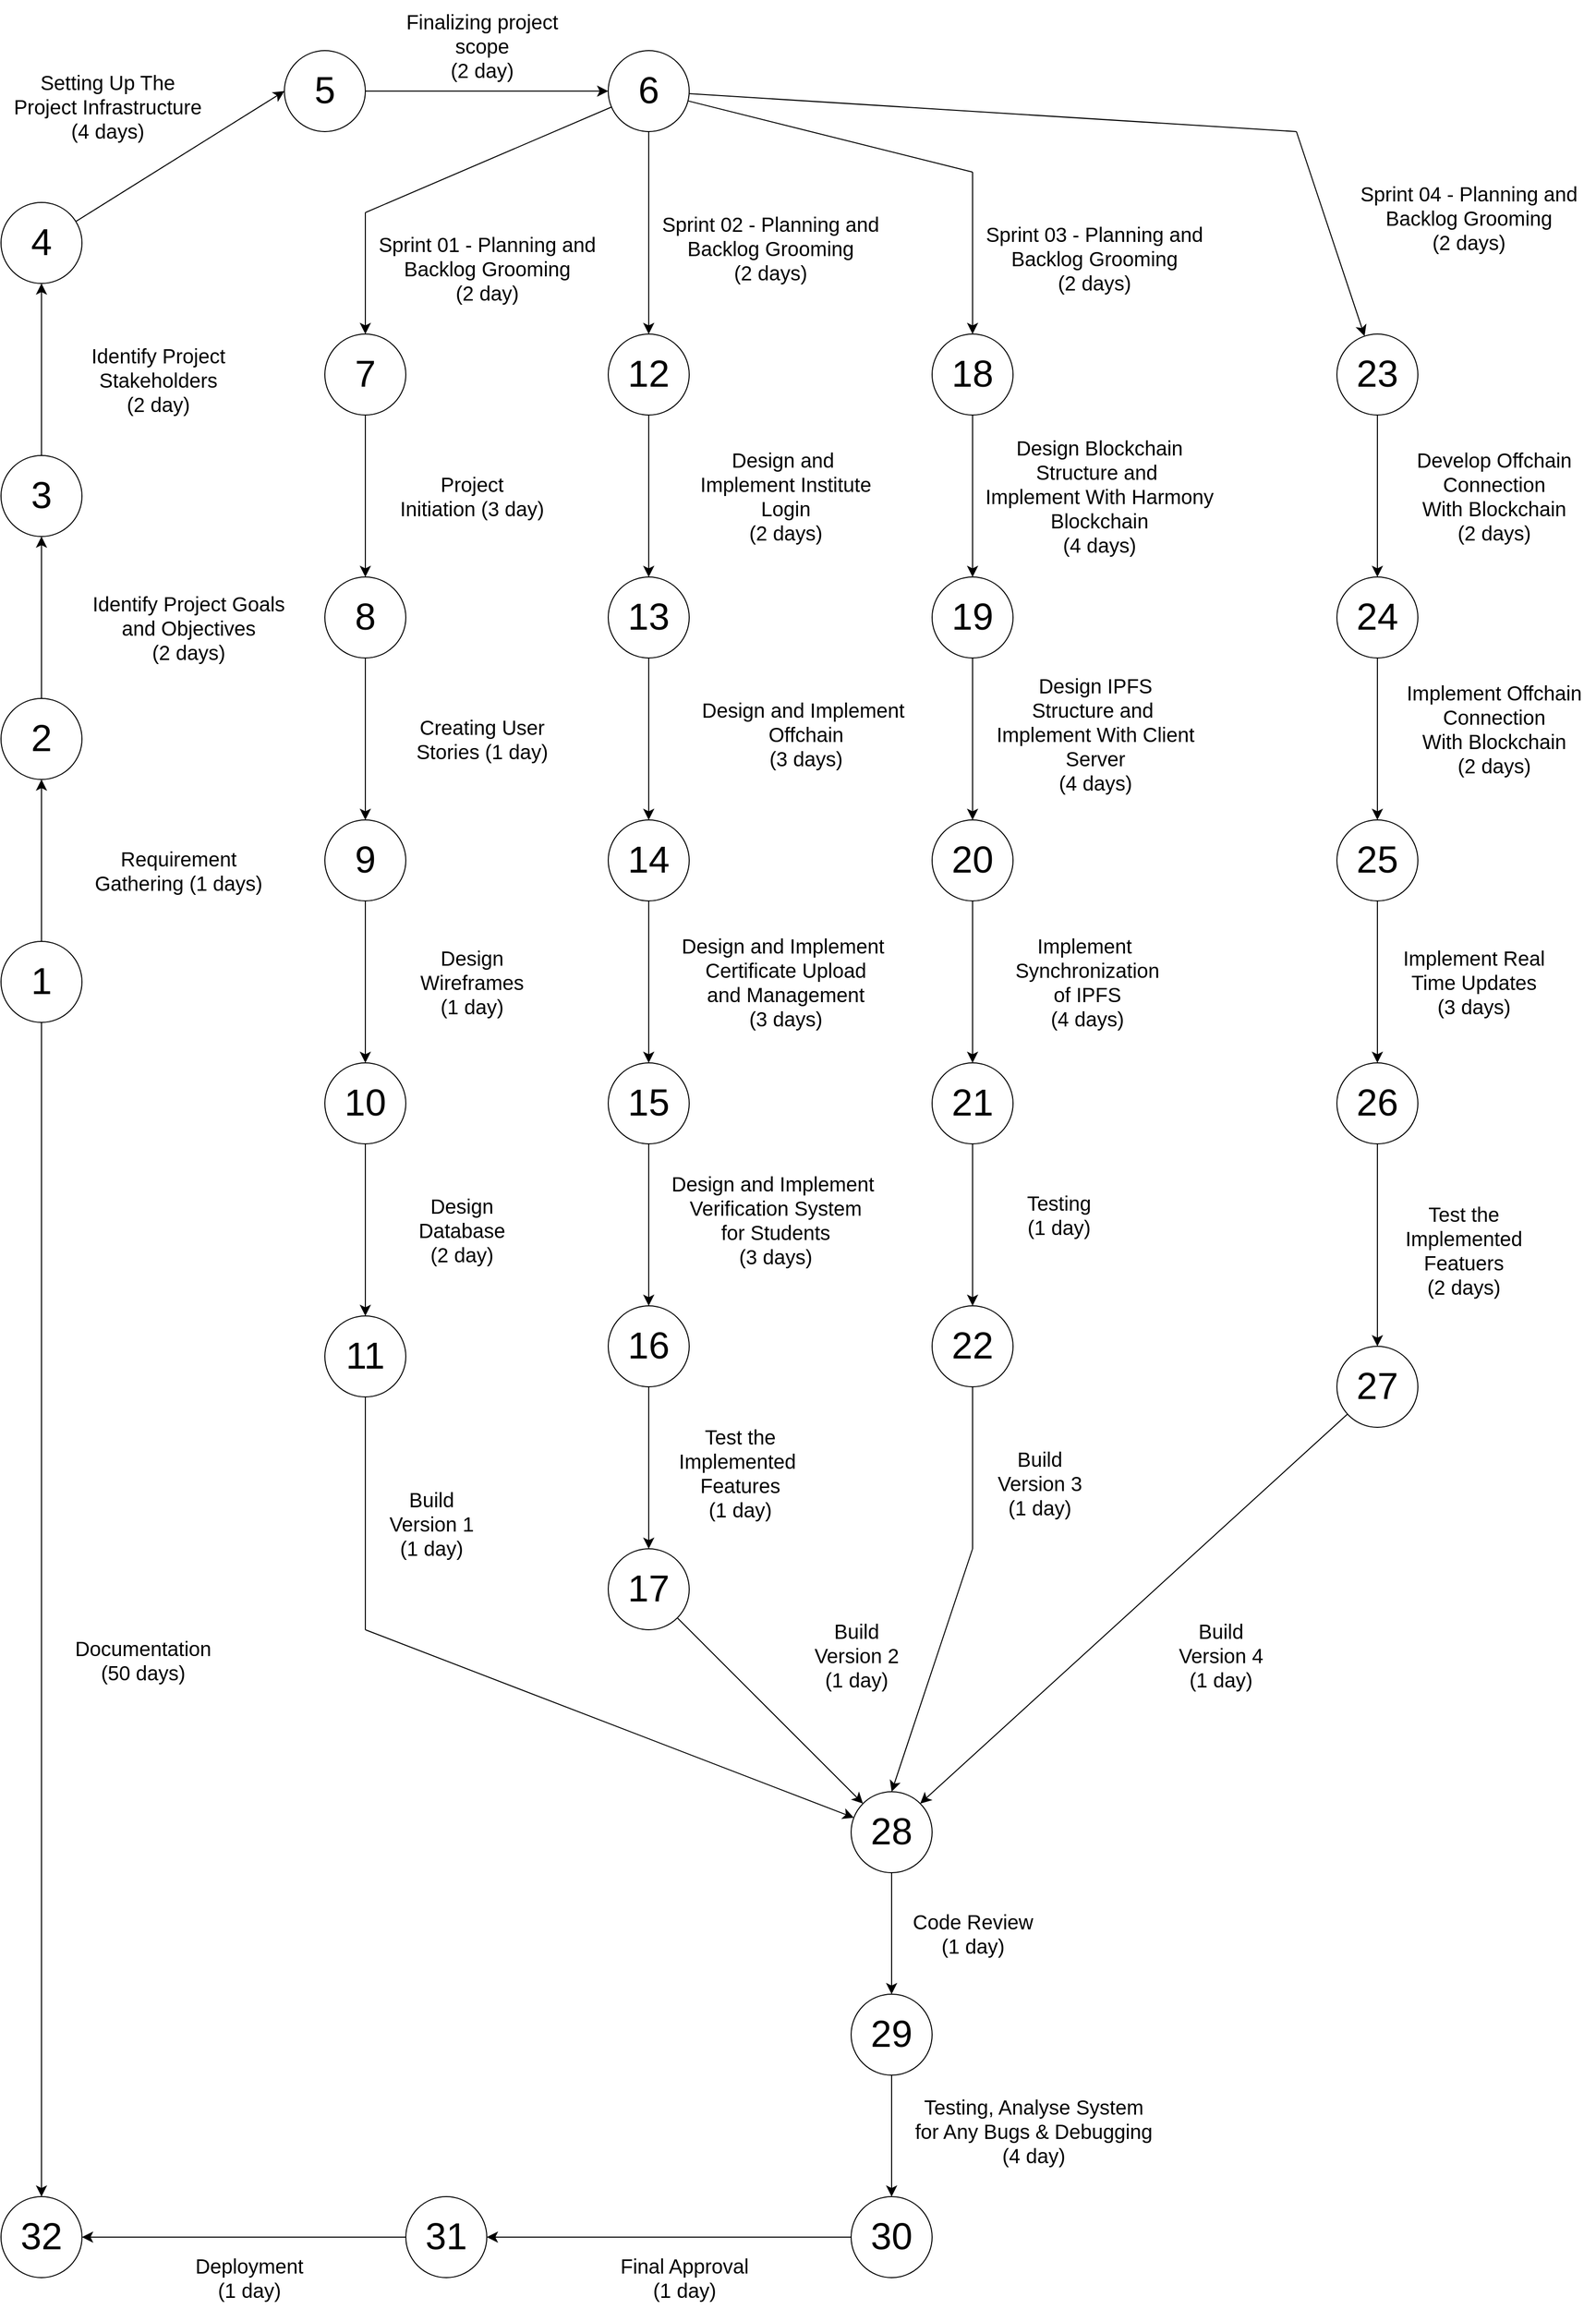 <mxfile version="23.1.5" type="device">
  <diagram name="Page-1" id="cSVAFNxTVJS2mxv3rs1R">
    <mxGraphModel dx="3585" dy="2490" grid="1" gridSize="10" guides="1" tooltips="1" connect="1" arrows="1" fold="1" page="0" pageScale="1" pageWidth="1400" pageHeight="850" math="0" shadow="0">
      <root>
        <mxCell id="0" />
        <mxCell id="1" parent="0" />
        <mxCell id="NILFLuNYxO4apskMM7i6-3" style="edgeStyle=none;curved=1;rounded=0;orthogonalLoop=1;jettySize=auto;html=1;entryX=0.5;entryY=1;entryDx=0;entryDy=0;fontSize=12;startSize=8;endSize=8;" parent="1" source="NILFLuNYxO4apskMM7i6-1" target="NILFLuNYxO4apskMM7i6-2" edge="1">
          <mxGeometry relative="1" as="geometry" />
        </mxCell>
        <mxCell id="NILFLuNYxO4apskMM7i6-1" value="&lt;font style=&quot;font-size: 37px;&quot;&gt;1&lt;/font&gt;" style="ellipse;whiteSpace=wrap;html=1;aspect=fixed;" parent="1" vertex="1">
          <mxGeometry x="320" y="560" width="80" height="80" as="geometry" />
        </mxCell>
        <mxCell id="NILFLuNYxO4apskMM7i6-6" style="edgeStyle=none;curved=1;rounded=0;orthogonalLoop=1;jettySize=auto;html=1;entryX=0.5;entryY=1;entryDx=0;entryDy=0;fontSize=12;startSize=8;endSize=8;" parent="1" source="NILFLuNYxO4apskMM7i6-2" target="NILFLuNYxO4apskMM7i6-5" edge="1">
          <mxGeometry relative="1" as="geometry" />
        </mxCell>
        <mxCell id="NILFLuNYxO4apskMM7i6-2" value="&lt;font style=&quot;font-size: 37px;&quot;&gt;2&lt;/font&gt;" style="ellipse;whiteSpace=wrap;html=1;aspect=fixed;" parent="1" vertex="1">
          <mxGeometry x="320" y="320" width="80" height="80" as="geometry" />
        </mxCell>
        <mxCell id="NILFLuNYxO4apskMM7i6-4" value="&lt;font style=&quot;font-size: 20px;&quot;&gt;Requirement &lt;br&gt;Gathering (1 days)&lt;/font&gt;" style="text;html=1;align=center;verticalAlign=middle;resizable=0;points=[];autosize=1;strokeColor=none;fillColor=none;fontSize=16;" parent="1" vertex="1">
          <mxGeometry x="400" y="460" width="190" height="60" as="geometry" />
        </mxCell>
        <mxCell id="NILFLuNYxO4apskMM7i6-9" style="edgeStyle=none;curved=1;rounded=0;orthogonalLoop=1;jettySize=auto;html=1;entryX=0.5;entryY=1;entryDx=0;entryDy=0;fontSize=12;startSize=8;endSize=8;" parent="1" source="NILFLuNYxO4apskMM7i6-5" target="NILFLuNYxO4apskMM7i6-8" edge="1">
          <mxGeometry relative="1" as="geometry" />
        </mxCell>
        <mxCell id="NILFLuNYxO4apskMM7i6-5" value="&lt;font style=&quot;font-size: 37px;&quot;&gt;3&lt;/font&gt;" style="ellipse;whiteSpace=wrap;html=1;aspect=fixed;" parent="1" vertex="1">
          <mxGeometry x="320" y="80" width="80" height="80" as="geometry" />
        </mxCell>
        <mxCell id="NILFLuNYxO4apskMM7i6-7" value="&lt;font style=&quot;font-size: 20px;&quot;&gt;Identify Project Goals&lt;br&gt;and Objectives &lt;br&gt;(2 days)&lt;/font&gt;" style="text;html=1;align=center;verticalAlign=middle;resizable=0;points=[];autosize=1;strokeColor=none;fillColor=none;fontSize=16;" parent="1" vertex="1">
          <mxGeometry x="400" y="205" width="210" height="90" as="geometry" />
        </mxCell>
        <mxCell id="NILFLuNYxO4apskMM7i6-12" style="edgeStyle=none;curved=1;rounded=0;orthogonalLoop=1;jettySize=auto;html=1;entryX=0;entryY=0.5;entryDx=0;entryDy=0;fontSize=12;startSize=8;endSize=8;" parent="1" source="NILFLuNYxO4apskMM7i6-8" target="NILFLuNYxO4apskMM7i6-11" edge="1">
          <mxGeometry relative="1" as="geometry" />
        </mxCell>
        <mxCell id="NILFLuNYxO4apskMM7i6-8" value="&lt;font style=&quot;font-size: 37px;&quot;&gt;4&lt;br&gt;&lt;/font&gt;" style="ellipse;whiteSpace=wrap;html=1;aspect=fixed;" parent="1" vertex="1">
          <mxGeometry x="320" y="-170" width="80" height="80" as="geometry" />
        </mxCell>
        <mxCell id="NILFLuNYxO4apskMM7i6-10" value="&lt;font style=&quot;font-size: 20px;&quot;&gt;Identify Project &lt;br&gt;Stakeholders &lt;br&gt;(2 day)&lt;/font&gt;" style="text;html=1;align=center;verticalAlign=middle;resizable=0;points=[];autosize=1;strokeColor=none;fillColor=none;fontSize=16;" parent="1" vertex="1">
          <mxGeometry x="395" y="-40" width="160" height="90" as="geometry" />
        </mxCell>
        <mxCell id="NILFLuNYxO4apskMM7i6-15" style="edgeStyle=none;curved=1;rounded=0;orthogonalLoop=1;jettySize=auto;html=1;entryX=0;entryY=0.5;entryDx=0;entryDy=0;fontSize=12;startSize=8;endSize=8;" parent="1" source="NILFLuNYxO4apskMM7i6-11" target="NILFLuNYxO4apskMM7i6-14" edge="1">
          <mxGeometry relative="1" as="geometry" />
        </mxCell>
        <mxCell id="NILFLuNYxO4apskMM7i6-11" value="&lt;font style=&quot;font-size: 37px;&quot;&gt;5&lt;br&gt;&lt;/font&gt;" style="ellipse;whiteSpace=wrap;html=1;aspect=fixed;" parent="1" vertex="1">
          <mxGeometry x="600" y="-320" width="80" height="80" as="geometry" />
        </mxCell>
        <mxCell id="NILFLuNYxO4apskMM7i6-13" value="&lt;font style=&quot;font-size: 20px;&quot;&gt;Setting Up The &lt;br&gt;Project Infrastructure &lt;br&gt;(4 days)&lt;/font&gt;" style="text;html=1;align=center;verticalAlign=middle;resizable=0;points=[];autosize=1;strokeColor=none;fillColor=none;fontSize=16;" parent="1" vertex="1">
          <mxGeometry x="320" y="-310" width="210" height="90" as="geometry" />
        </mxCell>
        <mxCell id="NILFLuNYxO4apskMM7i6-22" style="edgeStyle=none;curved=1;rounded=0;orthogonalLoop=1;jettySize=auto;html=1;fontSize=12;startSize=8;endSize=8;endArrow=none;endFill=0;" parent="1" source="NILFLuNYxO4apskMM7i6-14" edge="1">
          <mxGeometry relative="1" as="geometry">
            <mxPoint x="680" y="-160" as="targetPoint" />
          </mxGeometry>
        </mxCell>
        <mxCell id="NILFLuNYxO4apskMM7i6-42" style="edgeStyle=none;curved=1;rounded=0;orthogonalLoop=1;jettySize=auto;html=1;entryX=0.5;entryY=0;entryDx=0;entryDy=0;fontSize=12;startSize=8;endSize=8;" parent="1" source="NILFLuNYxO4apskMM7i6-14" target="NILFLuNYxO4apskMM7i6-41" edge="1">
          <mxGeometry relative="1" as="geometry" />
        </mxCell>
        <mxCell id="NILFLuNYxO4apskMM7i6-57" style="edgeStyle=none;curved=1;rounded=0;orthogonalLoop=1;jettySize=auto;html=1;fontSize=12;startSize=8;endSize=8;endArrow=none;endFill=0;" parent="1" source="NILFLuNYxO4apskMM7i6-14" edge="1">
          <mxGeometry relative="1" as="geometry">
            <mxPoint x="1280" y="-200" as="targetPoint" />
          </mxGeometry>
        </mxCell>
        <mxCell id="NILFLuNYxO4apskMM7i6-90" style="edgeStyle=none;curved=1;rounded=0;orthogonalLoop=1;jettySize=auto;html=1;fontSize=12;startSize=8;endSize=8;endArrow=none;endFill=0;" parent="1" source="NILFLuNYxO4apskMM7i6-14" edge="1">
          <mxGeometry relative="1" as="geometry">
            <mxPoint x="1600" y="-240" as="targetPoint" />
          </mxGeometry>
        </mxCell>
        <mxCell id="NILFLuNYxO4apskMM7i6-14" value="&lt;font style=&quot;font-size: 37px;&quot;&gt;6&lt;br&gt;&lt;/font&gt;" style="ellipse;whiteSpace=wrap;html=1;aspect=fixed;" parent="1" vertex="1">
          <mxGeometry x="920" y="-320" width="80" height="80" as="geometry" />
        </mxCell>
        <mxCell id="NILFLuNYxO4apskMM7i6-16" value="&lt;font style=&quot;font-size: 20px;&quot;&gt;Finalizing project &lt;br&gt;scope &lt;br&gt;(2 day)&lt;/font&gt;" style="text;html=1;align=center;verticalAlign=middle;resizable=0;points=[];autosize=1;strokeColor=none;fillColor=none;fontSize=16;" parent="1" vertex="1">
          <mxGeometry x="710" y="-370" width="170" height="90" as="geometry" />
        </mxCell>
        <mxCell id="NILFLuNYxO4apskMM7i6-21" style="edgeStyle=none;curved=1;rounded=0;orthogonalLoop=1;jettySize=auto;html=1;fontSize=12;startSize=8;endSize=8;startArrow=classic;startFill=1;endArrow=none;endFill=0;" parent="1" source="NILFLuNYxO4apskMM7i6-17" edge="1">
          <mxGeometry relative="1" as="geometry">
            <mxPoint x="680" y="-160" as="targetPoint" />
          </mxGeometry>
        </mxCell>
        <mxCell id="NILFLuNYxO4apskMM7i6-24" style="edgeStyle=none;curved=1;rounded=0;orthogonalLoop=1;jettySize=auto;html=1;entryX=0.5;entryY=0;entryDx=0;entryDy=0;fontSize=12;startSize=8;endSize=8;" parent="1" source="NILFLuNYxO4apskMM7i6-17" target="NILFLuNYxO4apskMM7i6-23" edge="1">
          <mxGeometry relative="1" as="geometry" />
        </mxCell>
        <mxCell id="NILFLuNYxO4apskMM7i6-17" value="&lt;font style=&quot;font-size: 37px;&quot;&gt;7&lt;br&gt;&lt;/font&gt;" style="ellipse;whiteSpace=wrap;html=1;aspect=fixed;" parent="1" vertex="1">
          <mxGeometry x="640" y="-40" width="80" height="80" as="geometry" />
        </mxCell>
        <mxCell id="NILFLuNYxO4apskMM7i6-20" value="&lt;font style=&quot;font-size: 20px;&quot;&gt;Sprint 01 - Planning and &lt;br&gt;Backlog Grooming&lt;br&gt;(2 day)&lt;/font&gt;" style="text;html=1;align=center;verticalAlign=middle;resizable=0;points=[];autosize=1;strokeColor=none;fillColor=none;fontSize=16;" parent="1" vertex="1">
          <mxGeometry x="680" y="-150" width="240" height="90" as="geometry" />
        </mxCell>
        <mxCell id="NILFLuNYxO4apskMM7i6-27" style="edgeStyle=none;curved=1;rounded=0;orthogonalLoop=1;jettySize=auto;html=1;entryX=0.5;entryY=0;entryDx=0;entryDy=0;fontSize=12;startSize=8;endSize=8;" parent="1" source="NILFLuNYxO4apskMM7i6-23" target="NILFLuNYxO4apskMM7i6-26" edge="1">
          <mxGeometry relative="1" as="geometry" />
        </mxCell>
        <mxCell id="NILFLuNYxO4apskMM7i6-23" value="&lt;font style=&quot;font-size: 37px;&quot;&gt;8&lt;br&gt;&lt;/font&gt;" style="ellipse;whiteSpace=wrap;html=1;aspect=fixed;" parent="1" vertex="1">
          <mxGeometry x="640" y="200" width="80" height="80" as="geometry" />
        </mxCell>
        <mxCell id="NILFLuNYxO4apskMM7i6-25" value="&lt;font style=&quot;font-size: 20px;&quot;&gt;Project &lt;br&gt;Initiation (3 day)&lt;/font&gt;" style="text;html=1;align=center;verticalAlign=middle;resizable=0;points=[];autosize=1;strokeColor=none;fillColor=none;fontSize=16;" parent="1" vertex="1">
          <mxGeometry x="700" y="90" width="170" height="60" as="geometry" />
        </mxCell>
        <mxCell id="NILFLuNYxO4apskMM7i6-29" style="edgeStyle=none;curved=1;rounded=0;orthogonalLoop=1;jettySize=auto;html=1;entryX=0.5;entryY=0;entryDx=0;entryDy=0;fontSize=12;startSize=8;endSize=8;" parent="1" source="NILFLuNYxO4apskMM7i6-26" target="NILFLuNYxO4apskMM7i6-28" edge="1">
          <mxGeometry relative="1" as="geometry" />
        </mxCell>
        <mxCell id="NILFLuNYxO4apskMM7i6-26" value="&lt;font style=&quot;font-size: 37px;&quot;&gt;9&lt;br&gt;&lt;/font&gt;" style="ellipse;whiteSpace=wrap;html=1;aspect=fixed;" parent="1" vertex="1">
          <mxGeometry x="640" y="440" width="80" height="80" as="geometry" />
        </mxCell>
        <mxCell id="NILFLuNYxO4apskMM7i6-33" style="edgeStyle=none;curved=1;rounded=0;orthogonalLoop=1;jettySize=auto;html=1;entryX=0.5;entryY=0;entryDx=0;entryDy=0;fontSize=12;startSize=8;endSize=8;" parent="1" source="NILFLuNYxO4apskMM7i6-28" target="NILFLuNYxO4apskMM7i6-32" edge="1">
          <mxGeometry relative="1" as="geometry" />
        </mxCell>
        <mxCell id="NILFLuNYxO4apskMM7i6-28" value="&lt;font style=&quot;font-size: 37px;&quot;&gt;10&lt;br&gt;&lt;/font&gt;" style="ellipse;whiteSpace=wrap;html=1;aspect=fixed;" parent="1" vertex="1">
          <mxGeometry x="640" y="680" width="80" height="80" as="geometry" />
        </mxCell>
        <mxCell id="NILFLuNYxO4apskMM7i6-31" value="&lt;font style=&quot;font-size: 20px;&quot;&gt;Creating User &lt;br&gt;Stories (1 day)&lt;/font&gt;" style="text;html=1;align=center;verticalAlign=middle;resizable=0;points=[];autosize=1;strokeColor=none;fillColor=none;fontSize=16;" parent="1" vertex="1">
          <mxGeometry x="720" y="330" width="150" height="60" as="geometry" />
        </mxCell>
        <mxCell id="NILFLuNYxO4apskMM7i6-32" value="&lt;font style=&quot;font-size: 37px;&quot;&gt;11&lt;br&gt;&lt;/font&gt;" style="ellipse;whiteSpace=wrap;html=1;aspect=fixed;" parent="1" vertex="1">
          <mxGeometry x="640" y="930" width="80" height="80" as="geometry" />
        </mxCell>
        <mxCell id="NILFLuNYxO4apskMM7i6-34" value="&lt;font style=&quot;font-size: 20px;&quot;&gt;Design &lt;br&gt;Wireframes&lt;br&gt;(1 day)&lt;br&gt;&lt;/font&gt;" style="text;html=1;align=center;verticalAlign=middle;resizable=0;points=[];autosize=1;strokeColor=none;fillColor=none;fontSize=16;" parent="1" vertex="1">
          <mxGeometry x="720" y="555" width="130" height="90" as="geometry" />
        </mxCell>
        <mxCell id="NILFLuNYxO4apskMM7i6-39" style="edgeStyle=none;curved=1;rounded=0;orthogonalLoop=1;jettySize=auto;html=1;fontSize=12;startSize=8;endSize=8;exitX=0.5;exitY=1;exitDx=0;exitDy=0;endArrow=none;endFill=0;" parent="1" source="NILFLuNYxO4apskMM7i6-32" edge="1">
          <mxGeometry relative="1" as="geometry">
            <mxPoint x="713.746" y="1221.475" as="sourcePoint" />
            <mxPoint x="680" y="1240" as="targetPoint" />
          </mxGeometry>
        </mxCell>
        <mxCell id="NILFLuNYxO4apskMM7i6-37" value="&lt;font style=&quot;font-size: 20px;&quot;&gt;Design &lt;br&gt;Database&lt;br&gt;(2 day)&lt;br&gt;&lt;/font&gt;" style="text;html=1;align=center;verticalAlign=middle;resizable=0;points=[];autosize=1;strokeColor=none;fillColor=none;fontSize=16;" parent="1" vertex="1">
          <mxGeometry x="720" y="800" width="110" height="90" as="geometry" />
        </mxCell>
        <mxCell id="NILFLuNYxO4apskMM7i6-66" style="edgeStyle=none;curved=1;rounded=0;orthogonalLoop=1;jettySize=auto;html=1;fontSize=12;startSize=8;endSize=8;endArrow=none;endFill=0;startArrow=classic;startFill=1;" parent="1" source="NILFLuNYxO4apskMM7i6-38" edge="1">
          <mxGeometry relative="1" as="geometry">
            <mxPoint x="680" y="1240" as="targetPoint" />
          </mxGeometry>
        </mxCell>
        <mxCell id="NILFLuNYxO4apskMM7i6-107" style="edgeStyle=none;curved=1;rounded=0;orthogonalLoop=1;jettySize=auto;html=1;entryX=0.5;entryY=0;entryDx=0;entryDy=0;fontSize=12;startSize=8;endSize=8;" parent="1" source="NILFLuNYxO4apskMM7i6-38" target="NILFLuNYxO4apskMM7i6-106" edge="1">
          <mxGeometry relative="1" as="geometry" />
        </mxCell>
        <mxCell id="NILFLuNYxO4apskMM7i6-38" value="&lt;font style=&quot;font-size: 37px;&quot;&gt;28&lt;br&gt;&lt;/font&gt;" style="ellipse;whiteSpace=wrap;html=1;aspect=fixed;" parent="1" vertex="1">
          <mxGeometry x="1160" y="1400" width="80" height="80" as="geometry" />
        </mxCell>
        <mxCell id="NILFLuNYxO4apskMM7i6-40" value="&lt;font style=&quot;font-size: 20px;&quot;&gt;Build &lt;br&gt;Version 1&lt;br&gt;(1 day)&lt;br&gt;&lt;/font&gt;" style="text;html=1;align=center;verticalAlign=middle;resizable=0;points=[];autosize=1;strokeColor=none;fillColor=none;fontSize=16;" parent="1" vertex="1">
          <mxGeometry x="690" y="1090" width="110" height="90" as="geometry" />
        </mxCell>
        <mxCell id="NILFLuNYxO4apskMM7i6-45" style="edgeStyle=none;curved=1;rounded=0;orthogonalLoop=1;jettySize=auto;html=1;entryX=0.5;entryY=0;entryDx=0;entryDy=0;fontSize=12;startSize=8;endSize=8;" parent="1" source="NILFLuNYxO4apskMM7i6-41" target="NILFLuNYxO4apskMM7i6-44" edge="1">
          <mxGeometry relative="1" as="geometry" />
        </mxCell>
        <mxCell id="NILFLuNYxO4apskMM7i6-41" value="&lt;font style=&quot;font-size: 37px;&quot;&gt;12&lt;br&gt;&lt;/font&gt;" style="ellipse;whiteSpace=wrap;html=1;aspect=fixed;" parent="1" vertex="1">
          <mxGeometry x="920" y="-40" width="80" height="80" as="geometry" />
        </mxCell>
        <mxCell id="NILFLuNYxO4apskMM7i6-43" value="&lt;font style=&quot;font-size: 20px;&quot;&gt;Design and&amp;nbsp;&lt;br&gt;Implement Institute &lt;br&gt;Login&lt;br&gt;(2 days)&lt;/font&gt;" style="text;html=1;align=center;verticalAlign=middle;resizable=0;points=[];autosize=1;strokeColor=none;fillColor=none;fontSize=16;" parent="1" vertex="1">
          <mxGeometry x="1000" y="65" width="190" height="110" as="geometry" />
        </mxCell>
        <mxCell id="NILFLuNYxO4apskMM7i6-48" style="edgeStyle=none;curved=1;rounded=0;orthogonalLoop=1;jettySize=auto;html=1;entryX=0.5;entryY=0;entryDx=0;entryDy=0;fontSize=12;startSize=8;endSize=8;" parent="1" source="NILFLuNYxO4apskMM7i6-44" target="NILFLuNYxO4apskMM7i6-47" edge="1">
          <mxGeometry relative="1" as="geometry" />
        </mxCell>
        <mxCell id="NILFLuNYxO4apskMM7i6-44" value="&lt;font style=&quot;font-size: 37px;&quot;&gt;13&lt;br&gt;&lt;/font&gt;" style="ellipse;whiteSpace=wrap;html=1;aspect=fixed;" parent="1" vertex="1">
          <mxGeometry x="920" y="200" width="80" height="80" as="geometry" />
        </mxCell>
        <mxCell id="NILFLuNYxO4apskMM7i6-46" value="&lt;font style=&quot;font-size: 20px;&quot;&gt;Design and&amp;nbsp;Implement&amp;nbsp;&lt;br&gt;Offchain&lt;br&gt;(3 days)&lt;/font&gt;" style="text;html=1;align=center;verticalAlign=middle;resizable=0;points=[];autosize=1;strokeColor=none;fillColor=none;fontSize=16;" parent="1" vertex="1">
          <mxGeometry x="1000" y="310" width="230" height="90" as="geometry" />
        </mxCell>
        <mxCell id="NILFLuNYxO4apskMM7i6-51" style="edgeStyle=none;curved=1;rounded=0;orthogonalLoop=1;jettySize=auto;html=1;entryX=0.5;entryY=0;entryDx=0;entryDy=0;fontSize=12;startSize=8;endSize=8;" parent="1" source="NILFLuNYxO4apskMM7i6-47" target="NILFLuNYxO4apskMM7i6-50" edge="1">
          <mxGeometry relative="1" as="geometry" />
        </mxCell>
        <mxCell id="NILFLuNYxO4apskMM7i6-47" value="&lt;font style=&quot;font-size: 37px;&quot;&gt;14&lt;br&gt;&lt;/font&gt;" style="ellipse;whiteSpace=wrap;html=1;aspect=fixed;" parent="1" vertex="1">
          <mxGeometry x="920" y="440" width="80" height="80" as="geometry" />
        </mxCell>
        <mxCell id="NILFLuNYxO4apskMM7i6-49" value="&lt;font style=&quot;font-size: 20px;&quot;&gt;Design and&amp;nbsp;Implement&amp;nbsp;&lt;br&gt;Certificate Upload &lt;br&gt;and Management&lt;br&gt;(3 days)&lt;/font&gt;" style="text;html=1;align=center;verticalAlign=middle;resizable=0;points=[];autosize=1;strokeColor=none;fillColor=none;fontSize=16;" parent="1" vertex="1">
          <mxGeometry x="980" y="545" width="230" height="110" as="geometry" />
        </mxCell>
        <mxCell id="NILFLuNYxO4apskMM7i6-62" style="edgeStyle=none;curved=1;rounded=0;orthogonalLoop=1;jettySize=auto;html=1;entryX=0.5;entryY=0;entryDx=0;entryDy=0;fontSize=12;startSize=8;endSize=8;" parent="1" source="NILFLuNYxO4apskMM7i6-50" target="NILFLuNYxO4apskMM7i6-61" edge="1">
          <mxGeometry relative="1" as="geometry" />
        </mxCell>
        <mxCell id="NILFLuNYxO4apskMM7i6-50" value="&lt;font style=&quot;font-size: 37px;&quot;&gt;15&lt;br&gt;&lt;/font&gt;" style="ellipse;whiteSpace=wrap;html=1;aspect=fixed;" parent="1" vertex="1">
          <mxGeometry x="920" y="680" width="80" height="80" as="geometry" />
        </mxCell>
        <mxCell id="NILFLuNYxO4apskMM7i6-52" value="&lt;font style=&quot;font-size: 20px;&quot;&gt;Design and&amp;nbsp;Implement&amp;nbsp;&lt;br&gt;Verification System&lt;br&gt;for Students&lt;br&gt;(3 days)&lt;/font&gt;" style="text;html=1;align=center;verticalAlign=middle;resizable=0;points=[];autosize=1;strokeColor=none;fillColor=none;fontSize=16;" parent="1" vertex="1">
          <mxGeometry x="970" y="780" width="230" height="110" as="geometry" />
        </mxCell>
        <mxCell id="NILFLuNYxO4apskMM7i6-54" value="&lt;font style=&quot;font-size: 20px;&quot;&gt;Build &lt;br&gt;Version 2&lt;br&gt;(1 day)&lt;br&gt;&lt;/font&gt;" style="text;html=1;align=center;verticalAlign=middle;resizable=0;points=[];autosize=1;strokeColor=none;fillColor=none;fontSize=16;" parent="1" vertex="1">
          <mxGeometry x="1110" y="1220" width="110" height="90" as="geometry" />
        </mxCell>
        <mxCell id="NILFLuNYxO4apskMM7i6-56" style="edgeStyle=none;curved=1;rounded=0;orthogonalLoop=1;jettySize=auto;html=1;fontSize=12;startSize=8;endSize=8;startArrow=classic;startFill=1;endArrow=none;endFill=0;" parent="1" source="NILFLuNYxO4apskMM7i6-55" edge="1">
          <mxGeometry relative="1" as="geometry">
            <mxPoint x="1280" y="-200" as="targetPoint" />
          </mxGeometry>
        </mxCell>
        <mxCell id="NILFLuNYxO4apskMM7i6-65" style="edgeStyle=none;curved=1;rounded=0;orthogonalLoop=1;jettySize=auto;html=1;entryX=0.5;entryY=0;entryDx=0;entryDy=0;fontSize=12;startSize=8;endSize=8;" parent="1" source="NILFLuNYxO4apskMM7i6-55" target="NILFLuNYxO4apskMM7i6-64" edge="1">
          <mxGeometry relative="1" as="geometry" />
        </mxCell>
        <mxCell id="NILFLuNYxO4apskMM7i6-55" value="&lt;font style=&quot;font-size: 37px;&quot;&gt;18&lt;br&gt;&lt;/font&gt;" style="ellipse;whiteSpace=wrap;html=1;aspect=fixed;" parent="1" vertex="1">
          <mxGeometry x="1240" y="-40" width="80" height="80" as="geometry" />
        </mxCell>
        <mxCell id="NILFLuNYxO4apskMM7i6-59" value="&lt;font style=&quot;font-size: 20px;&quot;&gt;Sprint 02 - Planning and&lt;br style=&quot;border-color: var(--border-color);&quot;&gt;Backlog Grooming&lt;br&gt;(2 days)&lt;/font&gt;" style="text;html=1;align=center;verticalAlign=middle;resizable=0;points=[];autosize=1;strokeColor=none;fillColor=none;fontSize=16;" parent="1" vertex="1">
          <mxGeometry x="960" y="-170" width="240" height="90" as="geometry" />
        </mxCell>
        <mxCell id="NILFLuNYxO4apskMM7i6-60" value="&lt;font style=&quot;font-size: 20px;&quot;&gt;Sprint 03 - Planning and&lt;br style=&quot;border-color: var(--border-color);&quot;&gt;Backlog Grooming&lt;br&gt;(2 days)&lt;/font&gt;" style="text;html=1;align=center;verticalAlign=middle;resizable=0;points=[];autosize=1;strokeColor=none;fillColor=none;fontSize=16;" parent="1" vertex="1">
          <mxGeometry x="1280" y="-160" width="240" height="90" as="geometry" />
        </mxCell>
        <mxCell id="NILFLuNYxO4apskMM7i6-69" style="edgeStyle=none;curved=1;rounded=0;orthogonalLoop=1;jettySize=auto;html=1;entryX=0.5;entryY=0;entryDx=0;entryDy=0;fontSize=12;startSize=8;endSize=8;" parent="1" source="NILFLuNYxO4apskMM7i6-61" target="NILFLuNYxO4apskMM7i6-67" edge="1">
          <mxGeometry relative="1" as="geometry" />
        </mxCell>
        <mxCell id="NILFLuNYxO4apskMM7i6-61" value="&lt;font style=&quot;font-size: 37px;&quot;&gt;16&lt;br&gt;&lt;/font&gt;" style="ellipse;whiteSpace=wrap;html=1;aspect=fixed;" parent="1" vertex="1">
          <mxGeometry x="920" y="920" width="80" height="80" as="geometry" />
        </mxCell>
        <mxCell id="NILFLuNYxO4apskMM7i6-73" style="edgeStyle=none;curved=1;rounded=0;orthogonalLoop=1;jettySize=auto;html=1;entryX=0.5;entryY=0;entryDx=0;entryDy=0;fontSize=12;startSize=8;endSize=8;" parent="1" source="NILFLuNYxO4apskMM7i6-64" target="NILFLuNYxO4apskMM7i6-72" edge="1">
          <mxGeometry relative="1" as="geometry" />
        </mxCell>
        <mxCell id="NILFLuNYxO4apskMM7i6-64" value="&lt;font style=&quot;font-size: 37px;&quot;&gt;19&lt;br&gt;&lt;/font&gt;" style="ellipse;whiteSpace=wrap;html=1;aspect=fixed;" parent="1" vertex="1">
          <mxGeometry x="1240" y="200" width="80" height="80" as="geometry" />
        </mxCell>
        <mxCell id="NILFLuNYxO4apskMM7i6-68" style="edgeStyle=none;curved=1;rounded=0;orthogonalLoop=1;jettySize=auto;html=1;fontSize=12;startSize=8;endSize=8;" parent="1" source="NILFLuNYxO4apskMM7i6-67" target="NILFLuNYxO4apskMM7i6-38" edge="1">
          <mxGeometry relative="1" as="geometry" />
        </mxCell>
        <mxCell id="NILFLuNYxO4apskMM7i6-67" value="&lt;font style=&quot;font-size: 37px;&quot;&gt;17&lt;br&gt;&lt;/font&gt;" style="ellipse;whiteSpace=wrap;html=1;aspect=fixed;" parent="1" vertex="1">
          <mxGeometry x="920" y="1160" width="80" height="80" as="geometry" />
        </mxCell>
        <mxCell id="NILFLuNYxO4apskMM7i6-70" value="&lt;font style=&quot;font-size: 20px;&quot;&gt;Test the&lt;br&gt;Implemented&amp;nbsp;&lt;br&gt;Features&lt;br&gt;(1 day)&lt;br&gt;&lt;/font&gt;" style="text;html=1;align=center;verticalAlign=middle;resizable=0;points=[];autosize=1;strokeColor=none;fillColor=none;fontSize=16;" parent="1" vertex="1">
          <mxGeometry x="980" y="1030" width="140" height="110" as="geometry" />
        </mxCell>
        <mxCell id="NILFLuNYxO4apskMM7i6-71" value="&lt;font style=&quot;font-size: 20px;&quot;&gt;Design Blockchain&lt;br&gt;Structure and&amp;nbsp;&lt;br&gt;Implement With Harmony&lt;br&gt;Blockchain&lt;br&gt;(4 days)&lt;/font&gt;" style="text;html=1;align=center;verticalAlign=middle;resizable=0;points=[];autosize=1;strokeColor=none;fillColor=none;fontSize=16;" parent="1" vertex="1">
          <mxGeometry x="1280" y="55" width="250" height="130" as="geometry" />
        </mxCell>
        <mxCell id="NILFLuNYxO4apskMM7i6-76" style="edgeStyle=none;curved=1;rounded=0;orthogonalLoop=1;jettySize=auto;html=1;entryX=0.5;entryY=0;entryDx=0;entryDy=0;fontSize=12;startSize=8;endSize=8;" parent="1" source="NILFLuNYxO4apskMM7i6-72" target="NILFLuNYxO4apskMM7i6-75" edge="1">
          <mxGeometry relative="1" as="geometry" />
        </mxCell>
        <mxCell id="NILFLuNYxO4apskMM7i6-72" value="&lt;font style=&quot;font-size: 37px;&quot;&gt;20&lt;br&gt;&lt;/font&gt;" style="ellipse;whiteSpace=wrap;html=1;aspect=fixed;" parent="1" vertex="1">
          <mxGeometry x="1240" y="440" width="80" height="80" as="geometry" />
        </mxCell>
        <mxCell id="NILFLuNYxO4apskMM7i6-74" value="&lt;font style=&quot;font-size: 20px;&quot;&gt;Design IPFS&lt;br&gt;Structure and&amp;nbsp;&lt;br&gt;Implement With Client &lt;br&gt;Server&lt;br&gt;(4 days)&lt;/font&gt;" style="text;html=1;align=center;verticalAlign=middle;resizable=0;points=[];autosize=1;strokeColor=none;fillColor=none;fontSize=16;" parent="1" vertex="1">
          <mxGeometry x="1291" y="290" width="220" height="130" as="geometry" />
        </mxCell>
        <mxCell id="NILFLuNYxO4apskMM7i6-81" style="edgeStyle=none;curved=1;rounded=0;orthogonalLoop=1;jettySize=auto;html=1;entryX=0.5;entryY=0;entryDx=0;entryDy=0;fontSize=12;startSize=8;endSize=8;" parent="1" source="NILFLuNYxO4apskMM7i6-75" target="NILFLuNYxO4apskMM7i6-80" edge="1">
          <mxGeometry relative="1" as="geometry" />
        </mxCell>
        <mxCell id="NILFLuNYxO4apskMM7i6-75" value="&lt;font style=&quot;font-size: 37px;&quot;&gt;21&lt;br&gt;&lt;/font&gt;" style="ellipse;whiteSpace=wrap;html=1;aspect=fixed;" parent="1" vertex="1">
          <mxGeometry x="1240" y="680" width="80" height="80" as="geometry" />
        </mxCell>
        <mxCell id="NILFLuNYxO4apskMM7i6-77" value="&lt;font style=&quot;font-size: 20px;&quot;&gt;Implement&amp;nbsp;&lt;br&gt;Synchronization&lt;br&gt;of IPFS&lt;br&gt;(4 days)&lt;/font&gt;" style="text;html=1;align=center;verticalAlign=middle;resizable=0;points=[];autosize=1;strokeColor=none;fillColor=none;fontSize=16;" parent="1" vertex="1">
          <mxGeometry x="1308" y="545" width="170" height="110" as="geometry" />
        </mxCell>
        <mxCell id="NILFLuNYxO4apskMM7i6-86" style="edgeStyle=none;curved=1;rounded=0;orthogonalLoop=1;jettySize=auto;html=1;entryX=0.5;entryY=0;entryDx=0;entryDy=0;fontSize=12;startSize=8;endSize=8;endArrow=none;endFill=0;" parent="1" source="NILFLuNYxO4apskMM7i6-80" edge="1">
          <mxGeometry relative="1" as="geometry">
            <mxPoint x="1280" y="1160" as="targetPoint" />
          </mxGeometry>
        </mxCell>
        <mxCell id="NILFLuNYxO4apskMM7i6-80" value="&lt;font style=&quot;font-size: 37px;&quot;&gt;22&lt;br&gt;&lt;/font&gt;" style="ellipse;whiteSpace=wrap;html=1;aspect=fixed;" parent="1" vertex="1">
          <mxGeometry x="1240" y="920" width="80" height="80" as="geometry" />
        </mxCell>
        <mxCell id="NILFLuNYxO4apskMM7i6-82" value="&lt;font style=&quot;font-size: 20px;&quot;&gt;Testing&lt;br&gt;(1 day)&lt;br&gt;&lt;/font&gt;" style="text;html=1;align=center;verticalAlign=middle;resizable=0;points=[];autosize=1;strokeColor=none;fillColor=none;fontSize=16;" parent="1" vertex="1">
          <mxGeometry x="1320" y="800" width="90" height="60" as="geometry" />
        </mxCell>
        <mxCell id="NILFLuNYxO4apskMM7i6-85" style="edgeStyle=none;curved=1;rounded=0;orthogonalLoop=1;jettySize=auto;html=1;entryX=0.5;entryY=0;entryDx=0;entryDy=0;fontSize=12;startSize=8;endSize=8;" parent="1" target="NILFLuNYxO4apskMM7i6-38" edge="1">
          <mxGeometry relative="1" as="geometry">
            <mxPoint x="1280" y="1160" as="sourcePoint" />
          </mxGeometry>
        </mxCell>
        <mxCell id="NILFLuNYxO4apskMM7i6-87" value="&lt;font style=&quot;font-size: 20px;&quot;&gt;Build &lt;br&gt;Version 3&lt;br&gt;(1 day)&lt;br&gt;&lt;/font&gt;" style="text;html=1;align=center;verticalAlign=middle;resizable=0;points=[];autosize=1;strokeColor=none;fillColor=none;fontSize=16;" parent="1" vertex="1">
          <mxGeometry x="1291" y="1050" width="110" height="90" as="geometry" />
        </mxCell>
        <mxCell id="NILFLuNYxO4apskMM7i6-89" style="edgeStyle=none;curved=1;rounded=0;orthogonalLoop=1;jettySize=auto;html=1;fontSize=12;startSize=8;endSize=8;endArrow=none;endFill=0;startArrow=classic;startFill=1;" parent="1" source="NILFLuNYxO4apskMM7i6-88" edge="1">
          <mxGeometry relative="1" as="geometry">
            <mxPoint x="1600" y="-240" as="targetPoint" />
          </mxGeometry>
        </mxCell>
        <mxCell id="NILFLuNYxO4apskMM7i6-93" style="edgeStyle=none;curved=1;rounded=0;orthogonalLoop=1;jettySize=auto;html=1;entryX=0.5;entryY=0;entryDx=0;entryDy=0;fontSize=12;startSize=8;endSize=8;" parent="1" source="NILFLuNYxO4apskMM7i6-88" target="NILFLuNYxO4apskMM7i6-92" edge="1">
          <mxGeometry relative="1" as="geometry" />
        </mxCell>
        <mxCell id="NILFLuNYxO4apskMM7i6-88" value="&lt;font style=&quot;font-size: 37px;&quot;&gt;23&lt;br&gt;&lt;/font&gt;" style="ellipse;whiteSpace=wrap;html=1;aspect=fixed;" parent="1" vertex="1">
          <mxGeometry x="1640" y="-40" width="80" height="80" as="geometry" />
        </mxCell>
        <mxCell id="NILFLuNYxO4apskMM7i6-91" value="&lt;font style=&quot;font-size: 20px;&quot;&gt;Sprint 04 - Planning and&lt;br style=&quot;border-color: var(--border-color);&quot;&gt;Backlog Grooming&lt;br&gt;(2 days)&lt;/font&gt;" style="text;html=1;align=center;verticalAlign=middle;resizable=0;points=[];autosize=1;strokeColor=none;fillColor=none;fontSize=16;" parent="1" vertex="1">
          <mxGeometry x="1650" y="-200" width="240" height="90" as="geometry" />
        </mxCell>
        <mxCell id="NILFLuNYxO4apskMM7i6-96" style="edgeStyle=none;curved=1;rounded=0;orthogonalLoop=1;jettySize=auto;html=1;entryX=0.5;entryY=0;entryDx=0;entryDy=0;fontSize=12;startSize=8;endSize=8;" parent="1" source="NILFLuNYxO4apskMM7i6-92" target="NILFLuNYxO4apskMM7i6-95" edge="1">
          <mxGeometry relative="1" as="geometry" />
        </mxCell>
        <mxCell id="NILFLuNYxO4apskMM7i6-92" value="&lt;font style=&quot;font-size: 37px;&quot;&gt;24&lt;br&gt;&lt;/font&gt;" style="ellipse;whiteSpace=wrap;html=1;aspect=fixed;" parent="1" vertex="1">
          <mxGeometry x="1640" y="200" width="80" height="80" as="geometry" />
        </mxCell>
        <mxCell id="NILFLuNYxO4apskMM7i6-94" value="&lt;font style=&quot;font-size: 20px;&quot;&gt;Develop Offchain &lt;br&gt;Connection &lt;br&gt;With Blockchain&lt;br&gt;(2 days)&lt;/font&gt;" style="text;html=1;align=center;verticalAlign=middle;resizable=0;points=[];autosize=1;strokeColor=none;fillColor=none;fontSize=16;" parent="1" vertex="1">
          <mxGeometry x="1705" y="65" width="180" height="110" as="geometry" />
        </mxCell>
        <mxCell id="NILFLuNYxO4apskMM7i6-99" style="edgeStyle=none;curved=1;rounded=0;orthogonalLoop=1;jettySize=auto;html=1;entryX=0.5;entryY=0;entryDx=0;entryDy=0;fontSize=12;startSize=8;endSize=8;" parent="1" source="NILFLuNYxO4apskMM7i6-95" target="NILFLuNYxO4apskMM7i6-98" edge="1">
          <mxGeometry relative="1" as="geometry" />
        </mxCell>
        <mxCell id="NILFLuNYxO4apskMM7i6-95" value="&lt;font style=&quot;font-size: 37px;&quot;&gt;25&lt;br&gt;&lt;/font&gt;" style="ellipse;whiteSpace=wrap;html=1;aspect=fixed;" parent="1" vertex="1">
          <mxGeometry x="1640" y="440" width="80" height="80" as="geometry" />
        </mxCell>
        <mxCell id="NILFLuNYxO4apskMM7i6-97" value="&lt;font style=&quot;font-size: 20px;&quot;&gt;Implement Offchain &lt;br&gt;Connection &lt;br&gt;With Blockchain&lt;br&gt;(2 days)&lt;/font&gt;" style="text;html=1;align=center;verticalAlign=middle;resizable=0;points=[];autosize=1;strokeColor=none;fillColor=none;fontSize=16;" parent="1" vertex="1">
          <mxGeometry x="1695" y="295" width="200" height="110" as="geometry" />
        </mxCell>
        <mxCell id="NILFLuNYxO4apskMM7i6-102" style="edgeStyle=none;curved=1;rounded=0;orthogonalLoop=1;jettySize=auto;html=1;entryX=0.5;entryY=0;entryDx=0;entryDy=0;fontSize=12;startSize=8;endSize=8;" parent="1" source="NILFLuNYxO4apskMM7i6-98" target="NILFLuNYxO4apskMM7i6-101" edge="1">
          <mxGeometry relative="1" as="geometry" />
        </mxCell>
        <mxCell id="NILFLuNYxO4apskMM7i6-98" value="&lt;font style=&quot;font-size: 37px;&quot;&gt;26&lt;br&gt;&lt;/font&gt;" style="ellipse;whiteSpace=wrap;html=1;aspect=fixed;" parent="1" vertex="1">
          <mxGeometry x="1640" y="680" width="80" height="80" as="geometry" />
        </mxCell>
        <mxCell id="NILFLuNYxO4apskMM7i6-100" value="&lt;font style=&quot;font-size: 20px;&quot;&gt;Implement Real&lt;br&gt;Time Updates&lt;br&gt;(3 days)&lt;/font&gt;" style="text;html=1;align=center;verticalAlign=middle;resizable=0;points=[];autosize=1;strokeColor=none;fillColor=none;fontSize=16;" parent="1" vertex="1">
          <mxGeometry x="1695" y="555" width="160" height="90" as="geometry" />
        </mxCell>
        <mxCell id="NILFLuNYxO4apskMM7i6-104" style="edgeStyle=none;curved=1;rounded=0;orthogonalLoop=1;jettySize=auto;html=1;entryX=1;entryY=0;entryDx=0;entryDy=0;fontSize=12;startSize=8;endSize=8;" parent="1" source="NILFLuNYxO4apskMM7i6-101" target="NILFLuNYxO4apskMM7i6-38" edge="1">
          <mxGeometry relative="1" as="geometry" />
        </mxCell>
        <mxCell id="NILFLuNYxO4apskMM7i6-101" value="&lt;font style=&quot;font-size: 37px;&quot;&gt;27&lt;br&gt;&lt;/font&gt;" style="ellipse;whiteSpace=wrap;html=1;aspect=fixed;" parent="1" vertex="1">
          <mxGeometry x="1640" y="960" width="80" height="80" as="geometry" />
        </mxCell>
        <mxCell id="NILFLuNYxO4apskMM7i6-103" value="&lt;font style=&quot;font-size: 20px;&quot;&gt;Test the &lt;br&gt;Implemented &lt;br&gt;Featuers&lt;br&gt;(2 days)&lt;/font&gt;" style="text;html=1;align=center;verticalAlign=middle;resizable=0;points=[];autosize=1;strokeColor=none;fillColor=none;fontSize=16;" parent="1" vertex="1">
          <mxGeometry x="1695" y="810" width="140" height="110" as="geometry" />
        </mxCell>
        <mxCell id="NILFLuNYxO4apskMM7i6-105" value="&lt;font style=&quot;font-size: 20px;&quot;&gt;Build &lt;br&gt;Version 4&lt;br&gt;(1 day)&lt;br&gt;&lt;/font&gt;" style="text;html=1;align=center;verticalAlign=middle;resizable=0;points=[];autosize=1;strokeColor=none;fillColor=none;fontSize=16;" parent="1" vertex="1">
          <mxGeometry x="1470" y="1220" width="110" height="90" as="geometry" />
        </mxCell>
        <mxCell id="NILFLuNYxO4apskMM7i6-110" style="edgeStyle=none;curved=1;rounded=0;orthogonalLoop=1;jettySize=auto;html=1;entryX=0.5;entryY=0;entryDx=0;entryDy=0;fontSize=12;startSize=8;endSize=8;" parent="1" source="NILFLuNYxO4apskMM7i6-106" target="NILFLuNYxO4apskMM7i6-109" edge="1">
          <mxGeometry relative="1" as="geometry" />
        </mxCell>
        <mxCell id="NILFLuNYxO4apskMM7i6-106" value="&lt;font style=&quot;font-size: 37px;&quot;&gt;29&lt;br&gt;&lt;/font&gt;" style="ellipse;whiteSpace=wrap;html=1;aspect=fixed;" parent="1" vertex="1">
          <mxGeometry x="1160" y="1600" width="80" height="80" as="geometry" />
        </mxCell>
        <mxCell id="NILFLuNYxO4apskMM7i6-108" value="&lt;font style=&quot;font-size: 20px;&quot;&gt;Code Review&lt;br&gt;(1 day)&lt;br&gt;&lt;/font&gt;" style="text;html=1;align=center;verticalAlign=middle;resizable=0;points=[];autosize=1;strokeColor=none;fillColor=none;fontSize=16;" parent="1" vertex="1">
          <mxGeometry x="1210" y="1510" width="140" height="60" as="geometry" />
        </mxCell>
        <mxCell id="NILFLuNYxO4apskMM7i6-114" style="edgeStyle=none;curved=1;rounded=0;orthogonalLoop=1;jettySize=auto;html=1;entryX=1;entryY=0.5;entryDx=0;entryDy=0;fontSize=12;startSize=8;endSize=8;" parent="1" source="NILFLuNYxO4apskMM7i6-109" target="NILFLuNYxO4apskMM7i6-113" edge="1">
          <mxGeometry relative="1" as="geometry" />
        </mxCell>
        <mxCell id="NILFLuNYxO4apskMM7i6-109" value="&lt;font style=&quot;font-size: 37px;&quot;&gt;30&lt;br&gt;&lt;/font&gt;" style="ellipse;whiteSpace=wrap;html=1;aspect=fixed;" parent="1" vertex="1">
          <mxGeometry x="1160" y="1800" width="80" height="80" as="geometry" />
        </mxCell>
        <mxCell id="NILFLuNYxO4apskMM7i6-111" value="&lt;font style=&quot;font-size: 20px;&quot;&gt;Testing, Analyse System &lt;br&gt;for Any Bugs&amp;nbsp;&amp;amp; Debugging&lt;br&gt;(4 day)&lt;br&gt;&lt;/font&gt;" style="text;html=1;align=center;verticalAlign=middle;resizable=0;points=[];autosize=1;strokeColor=none;fillColor=none;fontSize=16;" parent="1" vertex="1">
          <mxGeometry x="1210" y="1690" width="260" height="90" as="geometry" />
        </mxCell>
        <mxCell id="NILFLuNYxO4apskMM7i6-116" style="edgeStyle=none;curved=1;rounded=0;orthogonalLoop=1;jettySize=auto;html=1;entryX=0.5;entryY=1;entryDx=0;entryDy=0;fontSize=12;startSize=8;endSize=8;endArrow=none;endFill=0;startArrow=classic;startFill=1;" parent="1" source="NILFLuNYxO4apskMM7i6-112" target="NILFLuNYxO4apskMM7i6-1" edge="1">
          <mxGeometry relative="1" as="geometry" />
        </mxCell>
        <mxCell id="NILFLuNYxO4apskMM7i6-112" value="&lt;font style=&quot;font-size: 37px;&quot;&gt;32&lt;br&gt;&lt;/font&gt;" style="ellipse;whiteSpace=wrap;html=1;aspect=fixed;" parent="1" vertex="1">
          <mxGeometry x="320" y="1800" width="80" height="80" as="geometry" />
        </mxCell>
        <mxCell id="NILFLuNYxO4apskMM7i6-115" style="edgeStyle=none;curved=1;rounded=0;orthogonalLoop=1;jettySize=auto;html=1;entryX=1;entryY=0.5;entryDx=0;entryDy=0;fontSize=12;startSize=8;endSize=8;" parent="1" source="NILFLuNYxO4apskMM7i6-113" target="NILFLuNYxO4apskMM7i6-112" edge="1">
          <mxGeometry relative="1" as="geometry" />
        </mxCell>
        <mxCell id="NILFLuNYxO4apskMM7i6-113" value="&lt;font style=&quot;font-size: 37px;&quot;&gt;31&lt;br&gt;&lt;/font&gt;" style="ellipse;whiteSpace=wrap;html=1;aspect=fixed;" parent="1" vertex="1">
          <mxGeometry x="720" y="1800" width="80" height="80" as="geometry" />
        </mxCell>
        <mxCell id="NILFLuNYxO4apskMM7i6-117" value="&lt;font style=&quot;font-size: 20px;&quot;&gt;Final Approval&lt;br&gt;(1 day)&lt;br&gt;&lt;/font&gt;" style="text;html=1;align=center;verticalAlign=middle;resizable=0;points=[];autosize=1;strokeColor=none;fillColor=none;fontSize=16;" parent="1" vertex="1">
          <mxGeometry x="920" y="1850" width="150" height="60" as="geometry" />
        </mxCell>
        <mxCell id="NILFLuNYxO4apskMM7i6-118" value="&lt;font style=&quot;font-size: 20px;&quot;&gt;Deployment&lt;br&gt;(1 day)&lt;br&gt;&lt;/font&gt;" style="text;html=1;align=center;verticalAlign=middle;resizable=0;points=[];autosize=1;strokeColor=none;fillColor=none;fontSize=16;" parent="1" vertex="1">
          <mxGeometry x="500" y="1850" width="130" height="60" as="geometry" />
        </mxCell>
        <mxCell id="NILFLuNYxO4apskMM7i6-119" value="&lt;font style=&quot;font-size: 20px;&quot;&gt;Documentation&lt;br&gt;(50 days)&lt;br&gt;&lt;/font&gt;" style="text;html=1;align=center;verticalAlign=middle;resizable=0;points=[];autosize=1;strokeColor=none;fillColor=none;fontSize=16;" parent="1" vertex="1">
          <mxGeometry x="380" y="1240" width="160" height="60" as="geometry" />
        </mxCell>
      </root>
    </mxGraphModel>
  </diagram>
</mxfile>

